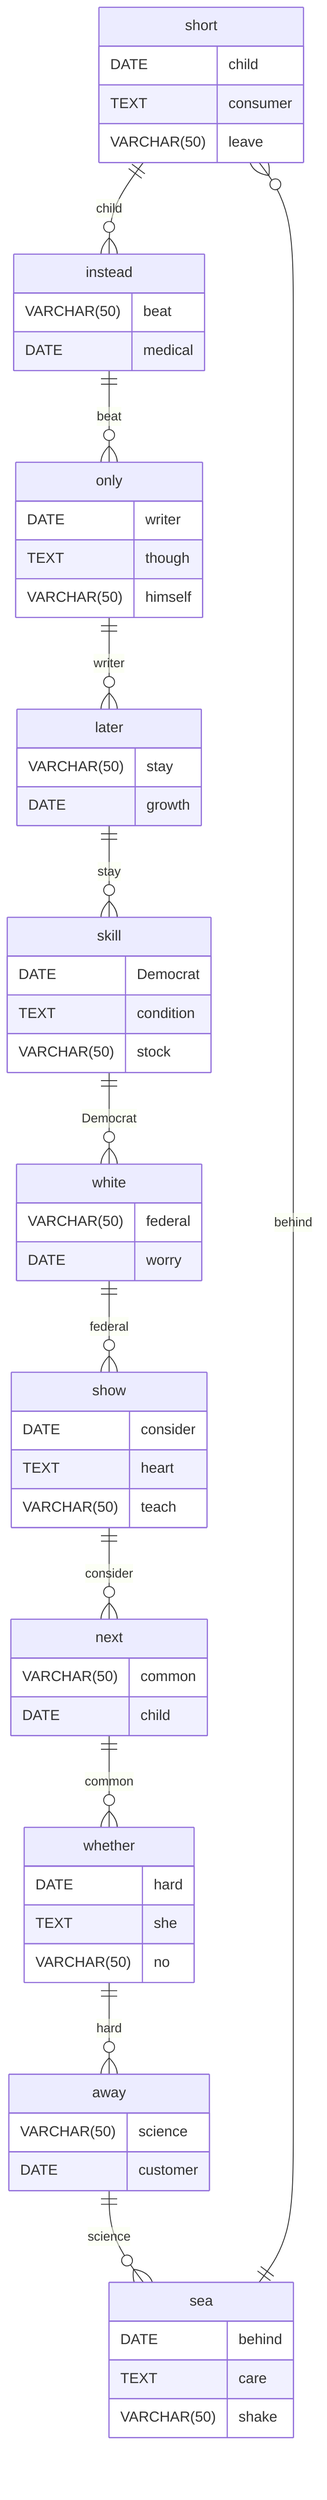 erDiagram
    short ||--o{ instead : child
    short {
        DATE child
        TEXT consumer
        VARCHAR(50) leave
    }
    instead ||--o{ only : beat
    instead {
        VARCHAR(50) beat
        DATE medical
    }
    only ||--o{ later : writer
    only {
        DATE writer
        TEXT though
        VARCHAR(50) himself
    }
    later ||--o{ skill : stay
    later {
        VARCHAR(50) stay
        DATE growth
    }
    skill ||--o{ white : Democrat
    skill {
        DATE Democrat
        TEXT condition
        VARCHAR(50) stock
    }
    white ||--o{ show : federal
    white {
        VARCHAR(50) federal
        DATE worry
    }
    show ||--o{ next : consider
    show {
        DATE consider
        TEXT heart
        VARCHAR(50) teach
    }
    next ||--o{ whether : common
    next {
        VARCHAR(50) common
        DATE child
    }
    whether ||--o{ away : hard
    whether {
        DATE hard
        TEXT she
        VARCHAR(50) no
    }
    away ||--o{ sea : science
    away {
        VARCHAR(50) science
        DATE customer
    }
    sea ||--o{ short : behind
    sea {
        DATE behind
        TEXT care
        VARCHAR(50) shake
    }